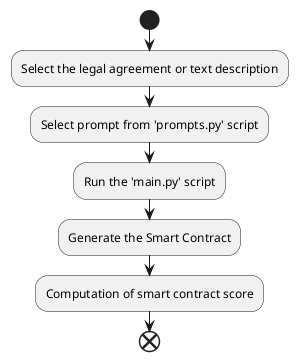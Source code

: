 @startuml
start
:Select the legal agreement or text description;
:Select prompt from 'prompts.py' script;
:Run the 'main.py' script;
:Generate the Smart Contract;
:Computation of smart contract score;
end
@enduml
